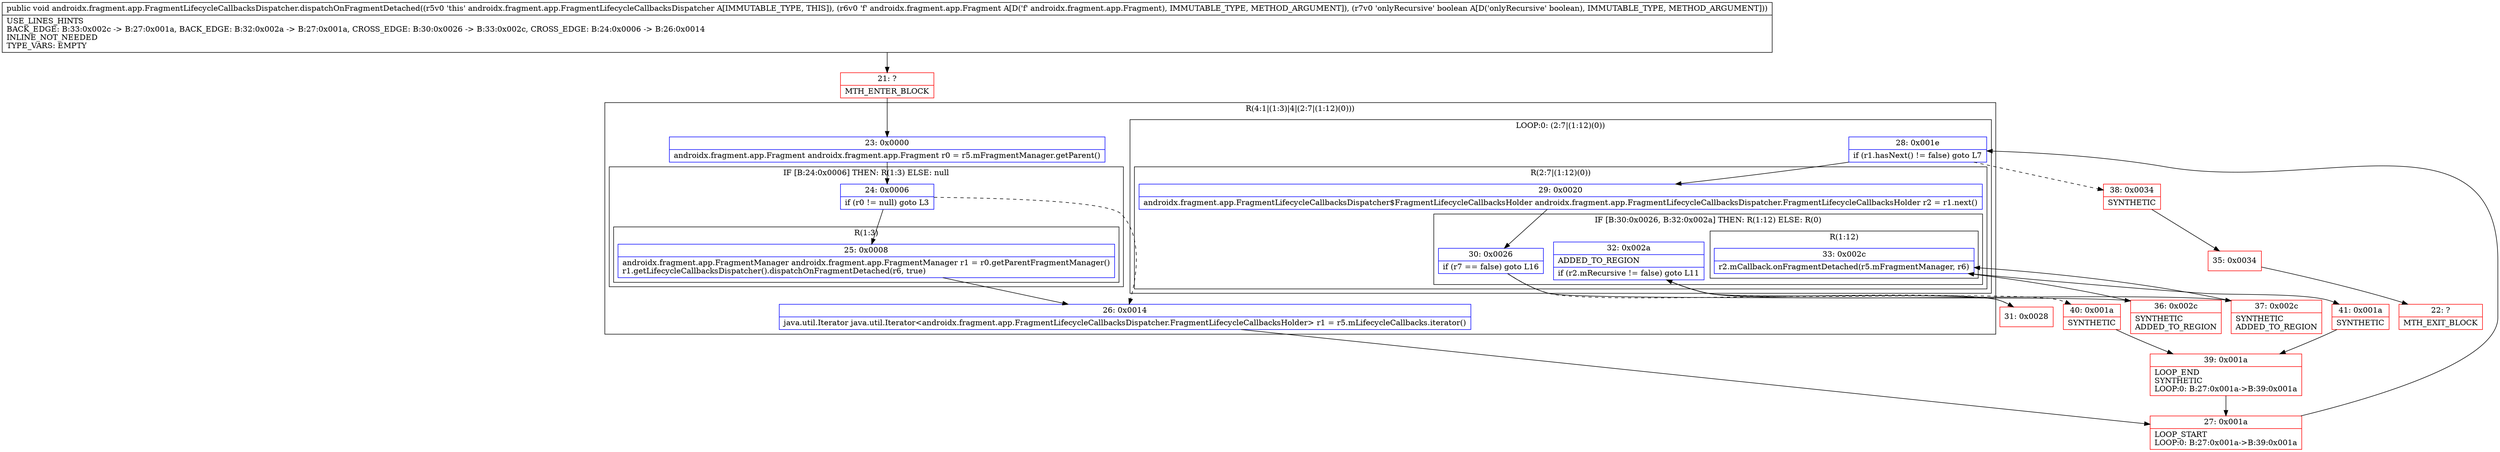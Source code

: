 digraph "CFG forandroidx.fragment.app.FragmentLifecycleCallbacksDispatcher.dispatchOnFragmentDetached(Landroidx\/fragment\/app\/Fragment;Z)V" {
subgraph cluster_Region_543725106 {
label = "R(4:1|(1:3)|4|(2:7|(1:12)(0)))";
node [shape=record,color=blue];
Node_23 [shape=record,label="{23\:\ 0x0000|androidx.fragment.app.Fragment androidx.fragment.app.Fragment r0 = r5.mFragmentManager.getParent()\l}"];
subgraph cluster_IfRegion_261510931 {
label = "IF [B:24:0x0006] THEN: R(1:3) ELSE: null";
node [shape=record,color=blue];
Node_24 [shape=record,label="{24\:\ 0x0006|if (r0 != null) goto L3\l}"];
subgraph cluster_Region_925772360 {
label = "R(1:3)";
node [shape=record,color=blue];
Node_25 [shape=record,label="{25\:\ 0x0008|androidx.fragment.app.FragmentManager androidx.fragment.app.FragmentManager r1 = r0.getParentFragmentManager()\lr1.getLifecycleCallbacksDispatcher().dispatchOnFragmentDetached(r6, true)\l}"];
}
}
Node_26 [shape=record,label="{26\:\ 0x0014|java.util.Iterator java.util.Iterator\<androidx.fragment.app.FragmentLifecycleCallbacksDispatcher.FragmentLifecycleCallbacksHolder\> r1 = r5.mLifecycleCallbacks.iterator()\l}"];
subgraph cluster_LoopRegion_1550743155 {
label = "LOOP:0: (2:7|(1:12)(0))";
node [shape=record,color=blue];
Node_28 [shape=record,label="{28\:\ 0x001e|if (r1.hasNext() != false) goto L7\l}"];
subgraph cluster_Region_945009354 {
label = "R(2:7|(1:12)(0))";
node [shape=record,color=blue];
Node_29 [shape=record,label="{29\:\ 0x0020|androidx.fragment.app.FragmentLifecycleCallbacksDispatcher$FragmentLifecycleCallbacksHolder androidx.fragment.app.FragmentLifecycleCallbacksDispatcher.FragmentLifecycleCallbacksHolder r2 = r1.next()\l}"];
subgraph cluster_IfRegion_88101916 {
label = "IF [B:30:0x0026, B:32:0x002a] THEN: R(1:12) ELSE: R(0)";
node [shape=record,color=blue];
Node_30 [shape=record,label="{30\:\ 0x0026|if (r7 == false) goto L16\l}"];
Node_32 [shape=record,label="{32\:\ 0x002a|ADDED_TO_REGION\l|if (r2.mRecursive != false) goto L11\l}"];
subgraph cluster_Region_1140474518 {
label = "R(1:12)";
node [shape=record,color=blue];
Node_33 [shape=record,label="{33\:\ 0x002c|r2.mCallback.onFragmentDetached(r5.mFragmentManager, r6)\l}"];
}
subgraph cluster_Region_543547028 {
label = "R(0)";
node [shape=record,color=blue];
}
}
}
}
}
Node_21 [shape=record,color=red,label="{21\:\ ?|MTH_ENTER_BLOCK\l}"];
Node_27 [shape=record,color=red,label="{27\:\ 0x001a|LOOP_START\lLOOP:0: B:27:0x001a\-\>B:39:0x001a\l}"];
Node_31 [shape=record,color=red,label="{31\:\ 0x0028}"];
Node_37 [shape=record,color=red,label="{37\:\ 0x002c|SYNTHETIC\lADDED_TO_REGION\l}"];
Node_41 [shape=record,color=red,label="{41\:\ 0x001a|SYNTHETIC\l}"];
Node_39 [shape=record,color=red,label="{39\:\ 0x001a|LOOP_END\lSYNTHETIC\lLOOP:0: B:27:0x001a\-\>B:39:0x001a\l}"];
Node_40 [shape=record,color=red,label="{40\:\ 0x001a|SYNTHETIC\l}"];
Node_36 [shape=record,color=red,label="{36\:\ 0x002c|SYNTHETIC\lADDED_TO_REGION\l}"];
Node_38 [shape=record,color=red,label="{38\:\ 0x0034|SYNTHETIC\l}"];
Node_35 [shape=record,color=red,label="{35\:\ 0x0034}"];
Node_22 [shape=record,color=red,label="{22\:\ ?|MTH_EXIT_BLOCK\l}"];
MethodNode[shape=record,label="{public void androidx.fragment.app.FragmentLifecycleCallbacksDispatcher.dispatchOnFragmentDetached((r5v0 'this' androidx.fragment.app.FragmentLifecycleCallbacksDispatcher A[IMMUTABLE_TYPE, THIS]), (r6v0 'f' androidx.fragment.app.Fragment A[D('f' androidx.fragment.app.Fragment), IMMUTABLE_TYPE, METHOD_ARGUMENT]), (r7v0 'onlyRecursive' boolean A[D('onlyRecursive' boolean), IMMUTABLE_TYPE, METHOD_ARGUMENT]))  | USE_LINES_HINTS\lBACK_EDGE: B:33:0x002c \-\> B:27:0x001a, BACK_EDGE: B:32:0x002a \-\> B:27:0x001a, CROSS_EDGE: B:30:0x0026 \-\> B:33:0x002c, CROSS_EDGE: B:24:0x0006 \-\> B:26:0x0014\lINLINE_NOT_NEEDED\lTYPE_VARS: EMPTY\l}"];
MethodNode -> Node_21;Node_23 -> Node_24;
Node_24 -> Node_25;
Node_24 -> Node_26[style=dashed];
Node_25 -> Node_26;
Node_26 -> Node_27;
Node_28 -> Node_29;
Node_28 -> Node_38[style=dashed];
Node_29 -> Node_30;
Node_30 -> Node_31[style=dashed];
Node_30 -> Node_36;
Node_32 -> Node_37;
Node_32 -> Node_40[style=dashed];
Node_33 -> Node_41;
Node_21 -> Node_23;
Node_27 -> Node_28;
Node_31 -> Node_32;
Node_37 -> Node_33;
Node_41 -> Node_39;
Node_39 -> Node_27;
Node_40 -> Node_39;
Node_36 -> Node_33;
Node_38 -> Node_35;
Node_35 -> Node_22;
}


